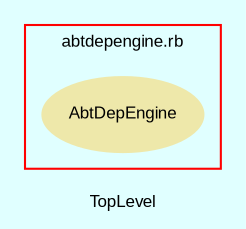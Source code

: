 digraph TopLevel {
    compound = true
    bgcolor = lightcyan1
    fontname = Arial
    fontsize = 8
    label = "TopLevel"
    node [
        fontname = Arial,
        fontsize = 8,
        color = black
    ]

    subgraph cluster_1 {
        fontname = Arial
        color = red
        label = "abtdepengine.rb"
        AbtDepEngine [
            fontcolor = black,
            URL = "classes/AbtDepEngine.html",
            shape = ellipse,
            color = palegoldenrod,
            style = filled,
            label = "AbtDepEngine"
        ]

    }

}

